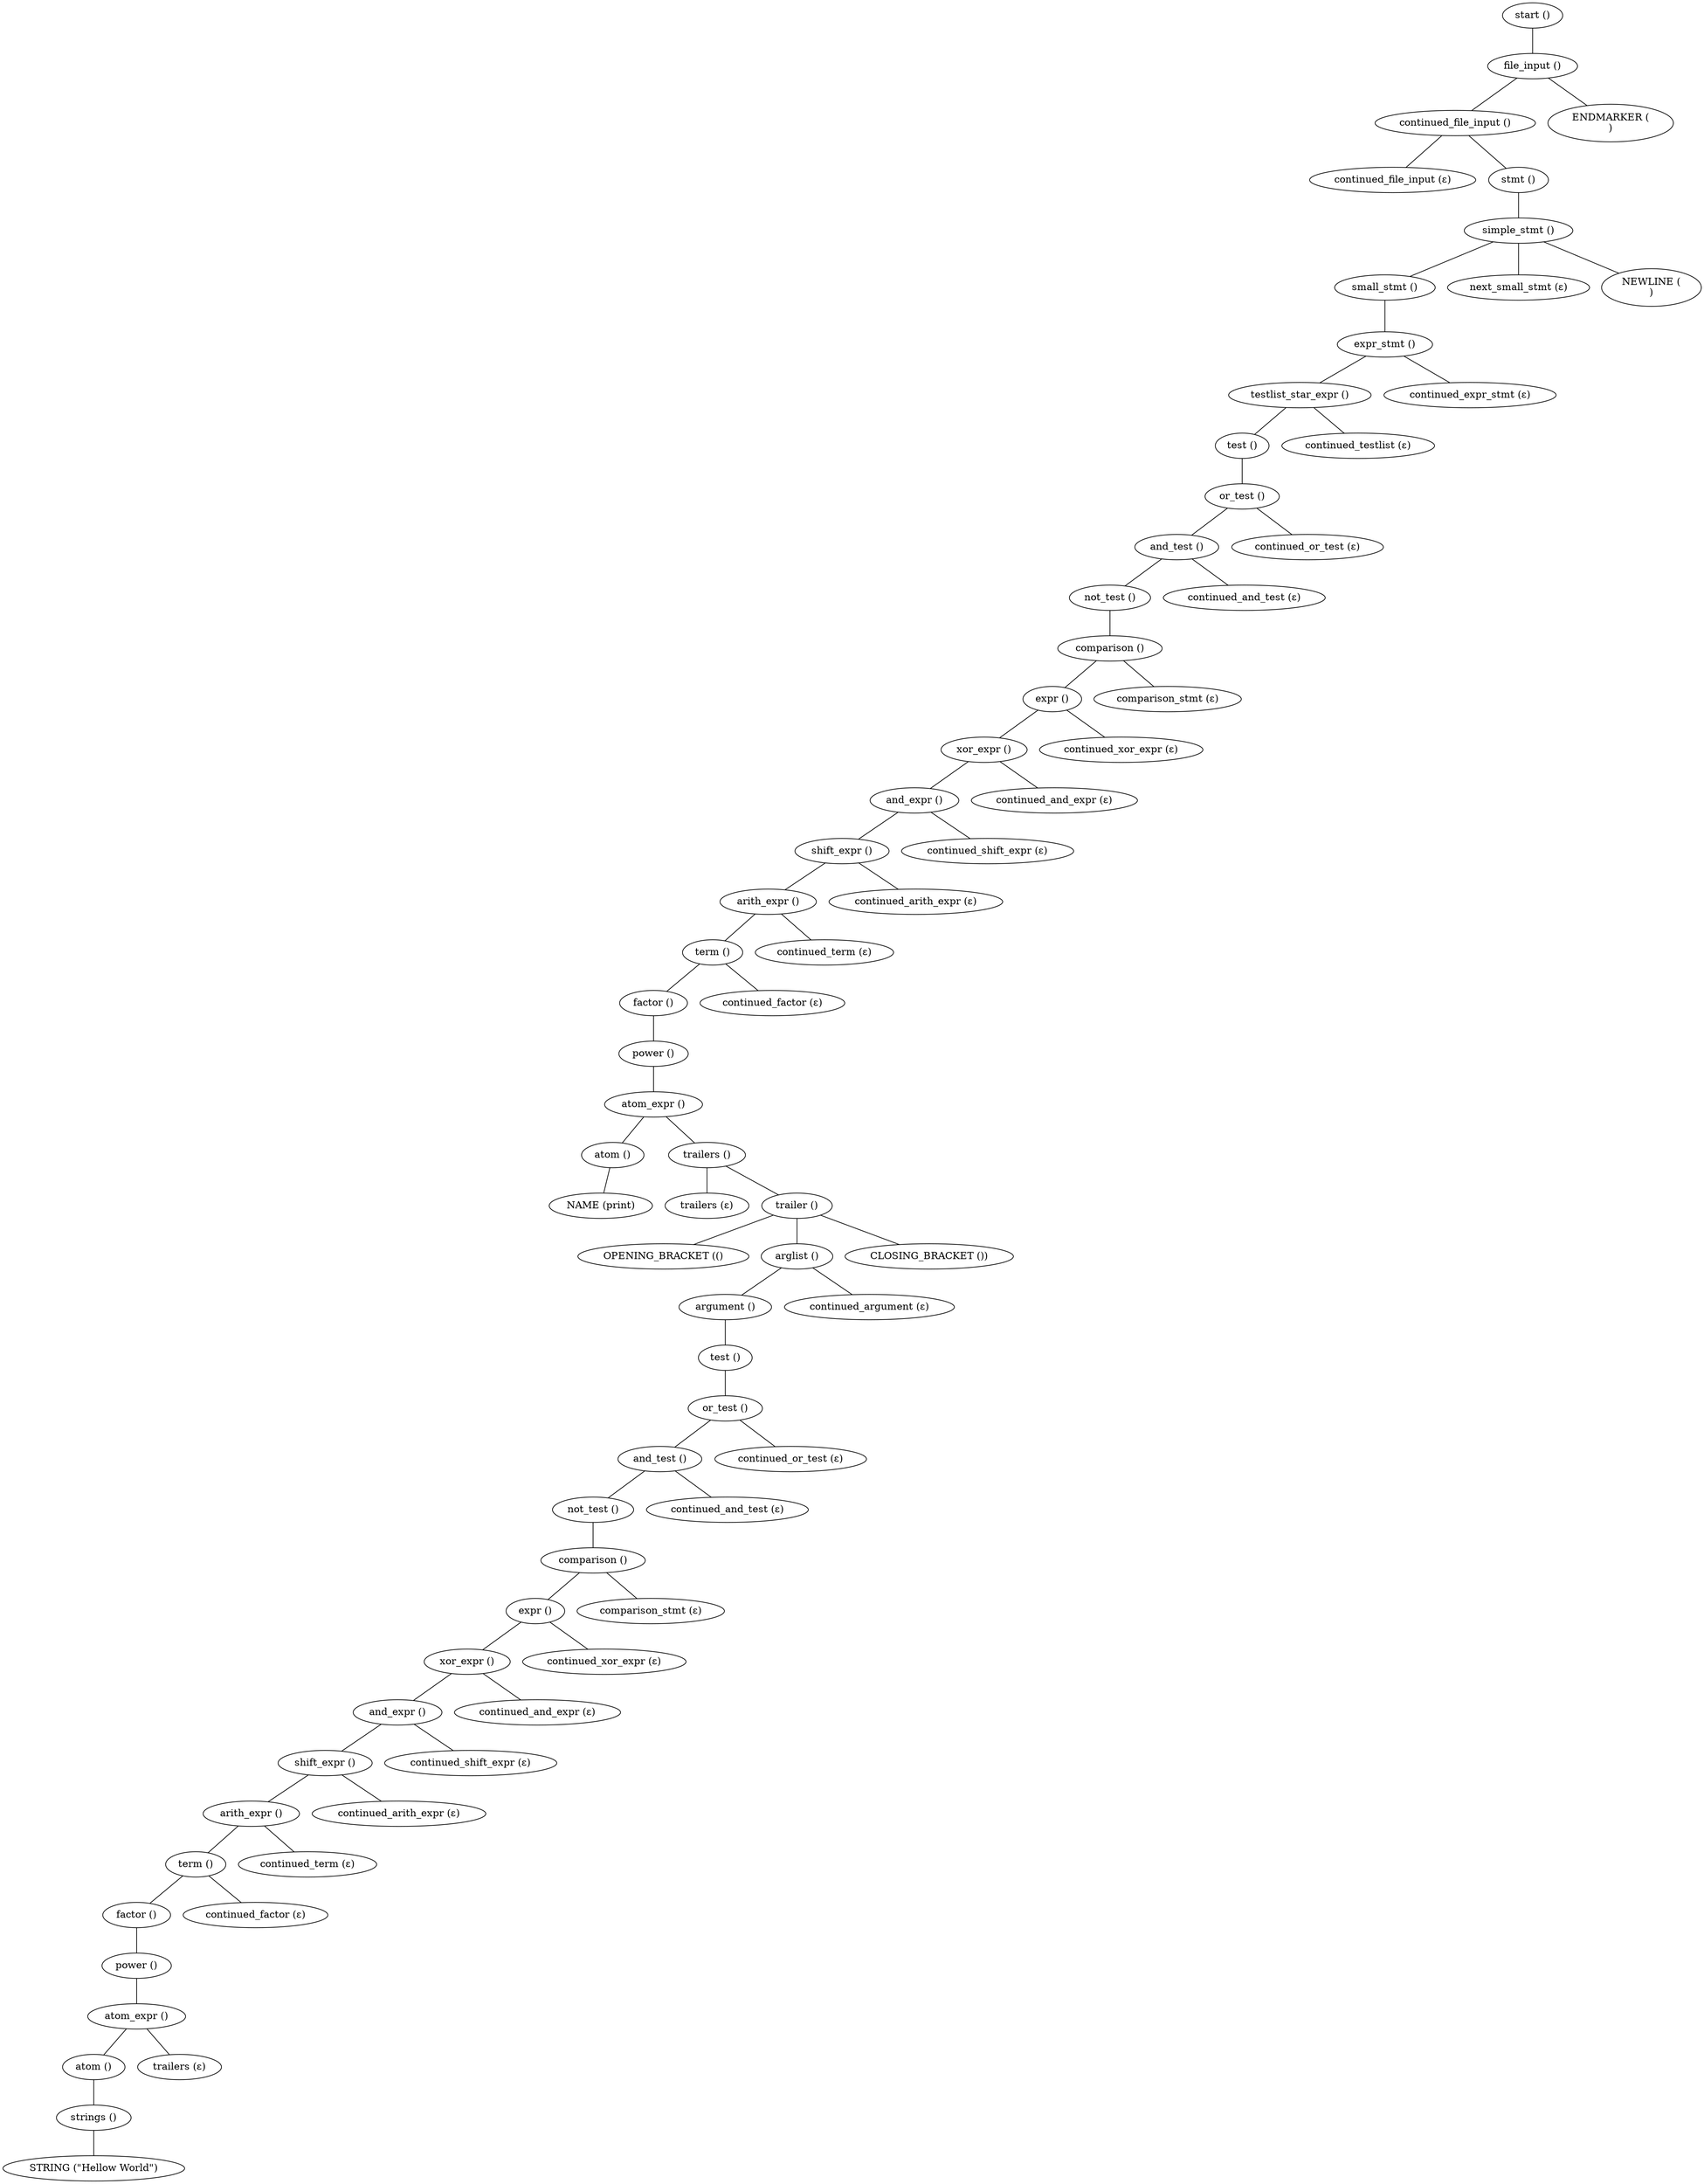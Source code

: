 Graph {
node1 [label="start ()"];
node2 [label="file_input ()"];
node3 [label="continued_file_input ()"];
node4 [label="continued_file_input (ε)"];
node5 [label="stmt ()"];
node6 [label="simple_stmt ()"];
node7 [label="small_stmt ()"];
node8 [label="expr_stmt ()"];
node9 [label="testlist_star_expr ()"];
node10 [label="test ()"];
node11 [label="or_test ()"];
node12 [label="and_test ()"];
node13 [label="not_test ()"];
node14 [label="comparison ()"];
node15 [label="expr ()"];
node16 [label="xor_expr ()"];
node17 [label="and_expr ()"];
node18 [label="shift_expr ()"];
node19 [label="arith_expr ()"];
node20 [label="term ()"];
node21 [label="factor ()"];
node22 [label="power ()"];
node23 [label="atom_expr ()"];
node24 [label="atom ()"];
node25 [label="NAME (print)"];
node26 [label="trailers ()"];
node27 [label="trailers (ε)"];
node28 [label="trailer ()"];
node29 [label="OPENING_BRACKET (()"];
node30 [label="arglist ()"];
node31 [label="argument ()"];
node32 [label="test ()"];
node33 [label="or_test ()"];
node34 [label="and_test ()"];
node35 [label="not_test ()"];
node36 [label="comparison ()"];
node37 [label="expr ()"];
node38 [label="xor_expr ()"];
node39 [label="and_expr ()"];
node40 [label="shift_expr ()"];
node41 [label="arith_expr ()"];
node42 [label="term ()"];
node43 [label="factor ()"];
node44 [label="power ()"];
node45 [label="atom_expr ()"];
node46 [label="atom ()"];
node47 [label="strings ()"];
node48 [label="STRING (&quot;Hellow World&quot;)"];
node49 [label="trailers (ε)"];
node50 [label="continued_factor (ε)"];
node51 [label="continued_term (ε)"];
node52 [label="continued_arith_expr (ε)"];
node53 [label="continued_shift_expr (ε)"];
node54 [label="continued_and_expr (ε)"];
node55 [label="continued_xor_expr (ε)"];
node56 [label="comparison_stmt (ε)"];
node57 [label="continued_and_test (ε)"];
node58 [label="continued_or_test (ε)"];
node59 [label="continued_argument (ε)"];
node60 [label="CLOSING_BRACKET ())"];
node61 [label="continued_factor (ε)"];
node62 [label="continued_term (ε)"];
node63 [label="continued_arith_expr (ε)"];
node64 [label="continued_shift_expr (ε)"];
node65 [label="continued_and_expr (ε)"];
node66 [label="continued_xor_expr (ε)"];
node67 [label="comparison_stmt (ε)"];
node68 [label="continued_and_test (ε)"];
node69 [label="continued_or_test (ε)"];
node70 [label="continued_testlist (ε)"];
node71 [label="continued_expr_stmt (ε)"];
node72 [label="next_small_stmt (ε)"];
node73 [label="NEWLINE (
)"];
node74 [label="ENDMARKER (
)"];

node1 -- node2;
node2 -- node3;
node3 -- node4;
node3 -- node5;
node5 -- node6;
node6 -- node7;
node7 -- node8;
node8 -- node9;
node9 -- node10;
node10 -- node11;
node11 -- node12;
node12 -- node13;
node13 -- node14;
node14 -- node15;
node15 -- node16;
node16 -- node17;
node17 -- node18;
node18 -- node19;
node19 -- node20;
node20 -- node21;
node21 -- node22;
node22 -- node23;
node23 -- node24;
node24 -- node25;
node23 -- node26;
node26 -- node27;
node26 -- node28;
node28 -- node29;
node28 -- node30;
node30 -- node31;
node31 -- node32;
node32 -- node33;
node33 -- node34;
node34 -- node35;
node35 -- node36;
node36 -- node37;
node37 -- node38;
node38 -- node39;
node39 -- node40;
node40 -- node41;
node41 -- node42;
node42 -- node43;
node43 -- node44;
node44 -- node45;
node45 -- node46;
node46 -- node47;
node47 -- node48;
node45 -- node49;
node42 -- node50;
node41 -- node51;
node40 -- node52;
node39 -- node53;
node38 -- node54;
node37 -- node55;
node36 -- node56;
node34 -- node57;
node33 -- node58;
node30 -- node59;
node28 -- node60;
node20 -- node61;
node19 -- node62;
node18 -- node63;
node17 -- node64;
node16 -- node65;
node15 -- node66;
node14 -- node67;
node12 -- node68;
node11 -- node69;
node9 -- node70;
node8 -- node71;
node6 -- node72;
node6 -- node73;
node2 -- node74;

}

